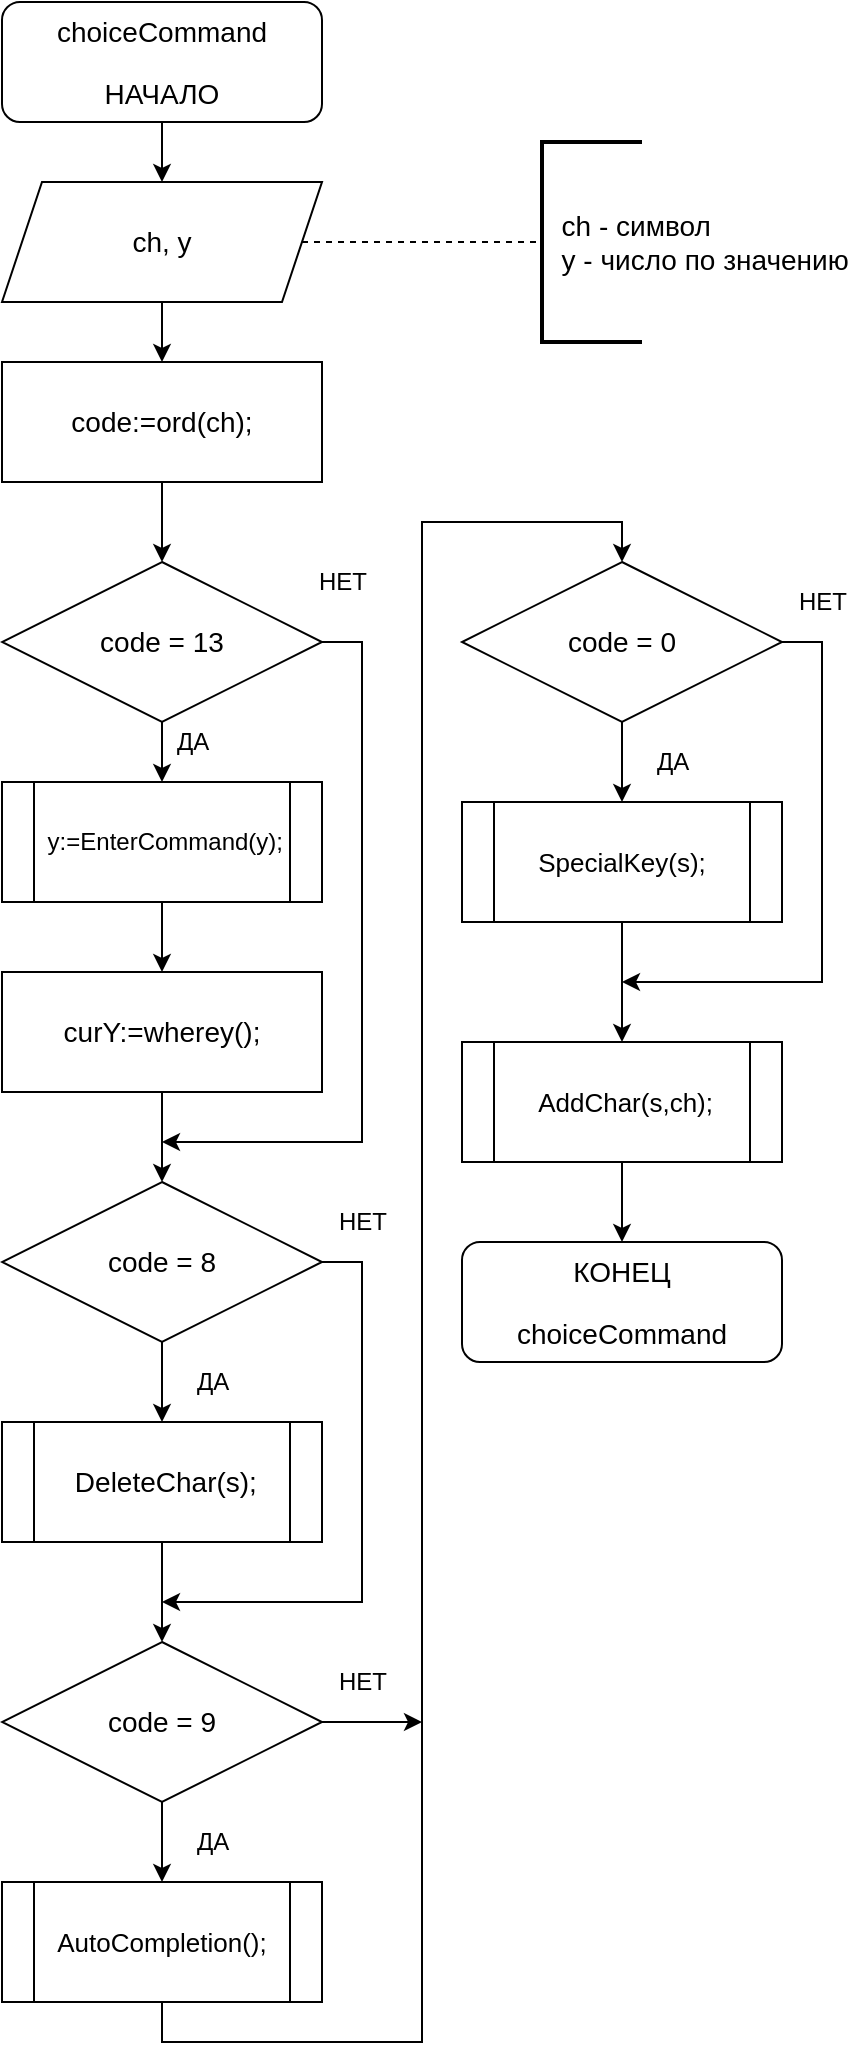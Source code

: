 <mxfile version="14.6.10" type="device"><diagram id="iUPUOs1yjeMDrIJfxr8Y" name="Page-1"><mxGraphModel dx="1422" dy="705" grid="1" gridSize="10" guides="1" tooltips="1" connect="1" arrows="1" fold="1" page="1" pageScale="1" pageWidth="827" pageHeight="1169" math="0" shadow="0"><root><mxCell id="0"/><mxCell id="1" parent="0"/><mxCell id="PyvdeycjXYhZRZ-rxeLy-5" style="edgeStyle=orthogonalEdgeStyle;rounded=0;orthogonalLoop=1;jettySize=auto;html=1;exitX=0.5;exitY=1;exitDx=0;exitDy=0;entryX=0.5;entryY=0;entryDx=0;entryDy=0;" edge="1" parent="1" source="PyvdeycjXYhZRZ-rxeLy-1" target="PyvdeycjXYhZRZ-rxeLy-2"><mxGeometry relative="1" as="geometry"/></mxCell><mxCell id="PyvdeycjXYhZRZ-rxeLy-1" value="&lt;font&gt;&lt;span style=&quot;font-size: 14px&quot;&gt;choiceCommand&lt;/span&gt;&lt;br&gt;&lt;br&gt;&lt;span style=&quot;font-size: 14px&quot;&gt;НАЧАЛО&lt;/span&gt;&lt;/font&gt;" style="rounded=1;whiteSpace=wrap;html=1;" vertex="1" parent="1"><mxGeometry x="40" y="40" width="160" height="60" as="geometry"/></mxCell><mxCell id="PyvdeycjXYhZRZ-rxeLy-7" style="edgeStyle=orthogonalEdgeStyle;rounded=0;orthogonalLoop=1;jettySize=auto;html=1;exitX=0.5;exitY=1;exitDx=0;exitDy=0;entryX=0.5;entryY=0;entryDx=0;entryDy=0;" edge="1" parent="1" source="PyvdeycjXYhZRZ-rxeLy-2" target="PyvdeycjXYhZRZ-rxeLy-8"><mxGeometry relative="1" as="geometry"><mxPoint x="120" y="230" as="targetPoint"/></mxGeometry></mxCell><mxCell id="PyvdeycjXYhZRZ-rxeLy-2" value="&lt;font style=&quot;font-size: 14px&quot;&gt;ch, y&lt;/font&gt;" style="shape=parallelogram;perimeter=parallelogramPerimeter;whiteSpace=wrap;html=1;fixedSize=1;" vertex="1" parent="1"><mxGeometry x="40" y="130" width="160" height="60" as="geometry"/></mxCell><mxCell id="PyvdeycjXYhZRZ-rxeLy-3" value="&lt;span style=&quot;font-size: 14px&quot;&gt;&amp;nbsp; ch - символ&lt;br&gt;&amp;nbsp; y - число по значению&lt;br&gt;&lt;/span&gt;" style="strokeWidth=2;html=1;shape=mxgraph.flowchart.annotation_1;align=left;pointerEvents=1;" vertex="1" parent="1"><mxGeometry x="310" y="110" width="50" height="100" as="geometry"/></mxCell><mxCell id="PyvdeycjXYhZRZ-rxeLy-4" value="" style="endArrow=none;dashed=1;html=1;rounded=0;edgeStyle=orthogonalEdgeStyle;exitX=1;exitY=0.5;exitDx=0;exitDy=0;" edge="1" parent="1"><mxGeometry width="50" height="50" relative="1" as="geometry"><mxPoint x="190" y="160" as="sourcePoint"/><mxPoint x="310" y="160" as="targetPoint"/></mxGeometry></mxCell><mxCell id="PyvdeycjXYhZRZ-rxeLy-11" style="edgeStyle=orthogonalEdgeStyle;rounded=0;orthogonalLoop=1;jettySize=auto;html=1;exitX=0.5;exitY=1;exitDx=0;exitDy=0;entryX=0.5;entryY=0;entryDx=0;entryDy=0;" edge="1" parent="1" source="PyvdeycjXYhZRZ-rxeLy-8" target="PyvdeycjXYhZRZ-rxeLy-10"><mxGeometry relative="1" as="geometry"/></mxCell><mxCell id="PyvdeycjXYhZRZ-rxeLy-8" value="&lt;span style=&quot;font-size: 14px&quot;&gt;code:=ord(ch);&lt;/span&gt;" style="rounded=0;whiteSpace=wrap;html=1;" vertex="1" parent="1"><mxGeometry x="40" y="220" width="160" height="60" as="geometry"/></mxCell><mxCell id="PyvdeycjXYhZRZ-rxeLy-13" style="edgeStyle=orthogonalEdgeStyle;rounded=0;orthogonalLoop=1;jettySize=auto;html=1;exitX=0.5;exitY=1;exitDx=0;exitDy=0;entryX=0.5;entryY=0;entryDx=0;entryDy=0;" edge="1" parent="1" source="PyvdeycjXYhZRZ-rxeLy-10" target="PyvdeycjXYhZRZ-rxeLy-12"><mxGeometry relative="1" as="geometry"/></mxCell><mxCell id="PyvdeycjXYhZRZ-rxeLy-17" style="edgeStyle=orthogonalEdgeStyle;rounded=0;orthogonalLoop=1;jettySize=auto;html=1;exitX=1;exitY=0.5;exitDx=0;exitDy=0;" edge="1" parent="1" source="PyvdeycjXYhZRZ-rxeLy-10"><mxGeometry relative="1" as="geometry"><mxPoint x="120" y="610" as="targetPoint"/><Array as="points"><mxPoint x="220" y="360"/><mxPoint x="220" y="610"/></Array></mxGeometry></mxCell><mxCell id="PyvdeycjXYhZRZ-rxeLy-10" value="&lt;span style=&quot;font-size: 14px&quot;&gt;code = 13&lt;/span&gt;" style="rhombus;whiteSpace=wrap;html=1;" vertex="1" parent="1"><mxGeometry x="40" y="320" width="160" height="80" as="geometry"/></mxCell><mxCell id="PyvdeycjXYhZRZ-rxeLy-41" style="edgeStyle=orthogonalEdgeStyle;rounded=0;orthogonalLoop=1;jettySize=auto;html=1;exitX=0.5;exitY=1;exitDx=0;exitDy=0;entryX=0.5;entryY=0;entryDx=0;entryDy=0;" edge="1" parent="1" source="PyvdeycjXYhZRZ-rxeLy-12" target="PyvdeycjXYhZRZ-rxeLy-40"><mxGeometry relative="1" as="geometry"/></mxCell><mxCell id="PyvdeycjXYhZRZ-rxeLy-12" value="&lt;font style=&quot;font-size: 12px&quot;&gt;&amp;nbsp;y:=EnterCommand(y);&lt;/font&gt;" style="shape=process;whiteSpace=wrap;html=1;backgroundOutline=1;" vertex="1" parent="1"><mxGeometry x="40" y="430" width="160" height="60" as="geometry"/></mxCell><mxCell id="PyvdeycjXYhZRZ-rxeLy-14" value="ДА" style="text;html=1;align=center;verticalAlign=middle;resizable=0;points=[];autosize=1;strokeColor=none;" vertex="1" parent="1"><mxGeometry x="120" y="400" width="30" height="20" as="geometry"/></mxCell><mxCell id="PyvdeycjXYhZRZ-rxeLy-20" style="edgeStyle=orthogonalEdgeStyle;rounded=0;orthogonalLoop=1;jettySize=auto;html=1;exitX=0.5;exitY=1;exitDx=0;exitDy=0;entryX=0.5;entryY=0;entryDx=0;entryDy=0;" edge="1" parent="1" source="PyvdeycjXYhZRZ-rxeLy-15" target="PyvdeycjXYhZRZ-rxeLy-19"><mxGeometry relative="1" as="geometry"/></mxCell><mxCell id="PyvdeycjXYhZRZ-rxeLy-29" style="edgeStyle=orthogonalEdgeStyle;rounded=0;orthogonalLoop=1;jettySize=auto;html=1;exitX=1;exitY=0.5;exitDx=0;exitDy=0;" edge="1" parent="1" source="PyvdeycjXYhZRZ-rxeLy-15"><mxGeometry relative="1" as="geometry"><mxPoint x="120" y="840" as="targetPoint"/><Array as="points"><mxPoint x="220" y="670"/><mxPoint x="220" y="840"/></Array></mxGeometry></mxCell><mxCell id="PyvdeycjXYhZRZ-rxeLy-15" value="&lt;span style=&quot;font-size: 14px&quot;&gt;code = 8&lt;/span&gt;" style="rhombus;whiteSpace=wrap;html=1;" vertex="1" parent="1"><mxGeometry x="40" y="630" width="160" height="80" as="geometry"/></mxCell><mxCell id="PyvdeycjXYhZRZ-rxeLy-18" value="НЕТ" style="text;html=1;align=center;verticalAlign=middle;resizable=0;points=[];autosize=1;strokeColor=none;" vertex="1" parent="1"><mxGeometry x="190" y="320" width="40" height="20" as="geometry"/></mxCell><mxCell id="PyvdeycjXYhZRZ-rxeLy-28" style="edgeStyle=orthogonalEdgeStyle;rounded=0;orthogonalLoop=1;jettySize=auto;html=1;exitX=0.5;exitY=1;exitDx=0;exitDy=0;entryX=0.5;entryY=0;entryDx=0;entryDy=0;" edge="1" parent="1" source="PyvdeycjXYhZRZ-rxeLy-19" target="PyvdeycjXYhZRZ-rxeLy-24"><mxGeometry relative="1" as="geometry"/></mxCell><mxCell id="PyvdeycjXYhZRZ-rxeLy-19" value="&lt;span style=&quot;font-size: 14px&quot;&gt;&amp;nbsp;DeleteChar(s);&lt;/span&gt;" style="shape=process;whiteSpace=wrap;html=1;backgroundOutline=1;" vertex="1" parent="1"><mxGeometry x="40" y="750" width="160" height="60" as="geometry"/></mxCell><mxCell id="PyvdeycjXYhZRZ-rxeLy-21" value="ДА" style="text;html=1;align=center;verticalAlign=middle;resizable=0;points=[];autosize=1;strokeColor=none;" vertex="1" parent="1"><mxGeometry x="130" y="720" width="30" height="20" as="geometry"/></mxCell><mxCell id="PyvdeycjXYhZRZ-rxeLy-22" value="НЕТ" style="text;html=1;align=center;verticalAlign=middle;resizable=0;points=[];autosize=1;strokeColor=none;" vertex="1" parent="1"><mxGeometry x="200" y="640" width="40" height="20" as="geometry"/></mxCell><mxCell id="PyvdeycjXYhZRZ-rxeLy-23" style="edgeStyle=orthogonalEdgeStyle;rounded=0;orthogonalLoop=1;jettySize=auto;html=1;exitX=0.5;exitY=1;exitDx=0;exitDy=0;entryX=0.5;entryY=0;entryDx=0;entryDy=0;" edge="1" parent="1" source="PyvdeycjXYhZRZ-rxeLy-24" target="PyvdeycjXYhZRZ-rxeLy-25"><mxGeometry relative="1" as="geometry"/></mxCell><mxCell id="PyvdeycjXYhZRZ-rxeLy-35" style="edgeStyle=orthogonalEdgeStyle;rounded=0;orthogonalLoop=1;jettySize=auto;html=1;exitX=1;exitY=0.5;exitDx=0;exitDy=0;" edge="1" parent="1" source="PyvdeycjXYhZRZ-rxeLy-24"><mxGeometry relative="1" as="geometry"><mxPoint x="250" y="900" as="targetPoint"/></mxGeometry></mxCell><mxCell id="PyvdeycjXYhZRZ-rxeLy-24" value="&lt;span style=&quot;font-size: 14px&quot;&gt;code = 9&lt;/span&gt;" style="rhombus;whiteSpace=wrap;html=1;" vertex="1" parent="1"><mxGeometry x="40" y="860" width="160" height="80" as="geometry"/></mxCell><mxCell id="PyvdeycjXYhZRZ-rxeLy-34" style="edgeStyle=orthogonalEdgeStyle;rounded=0;orthogonalLoop=1;jettySize=auto;html=1;exitX=0.5;exitY=1;exitDx=0;exitDy=0;entryX=0.5;entryY=0;entryDx=0;entryDy=0;" edge="1" parent="1" source="PyvdeycjXYhZRZ-rxeLy-25" target="PyvdeycjXYhZRZ-rxeLy-31"><mxGeometry relative="1" as="geometry"><Array as="points"><mxPoint x="120" y="1060"/><mxPoint x="250" y="1060"/><mxPoint x="250" y="300"/><mxPoint x="350" y="300"/></Array></mxGeometry></mxCell><mxCell id="PyvdeycjXYhZRZ-rxeLy-25" value="&lt;font style=&quot;font-size: 13px&quot;&gt;AutoCompletion();&lt;/font&gt;" style="shape=process;whiteSpace=wrap;html=1;backgroundOutline=1;" vertex="1" parent="1"><mxGeometry x="40" y="980" width="160" height="60" as="geometry"/></mxCell><mxCell id="PyvdeycjXYhZRZ-rxeLy-26" value="ДА" style="text;html=1;align=center;verticalAlign=middle;resizable=0;points=[];autosize=1;strokeColor=none;" vertex="1" parent="1"><mxGeometry x="130" y="950" width="30" height="20" as="geometry"/></mxCell><mxCell id="PyvdeycjXYhZRZ-rxeLy-27" value="НЕТ" style="text;html=1;align=center;verticalAlign=middle;resizable=0;points=[];autosize=1;strokeColor=none;" vertex="1" parent="1"><mxGeometry x="200" y="870" width="40" height="20" as="geometry"/></mxCell><mxCell id="PyvdeycjXYhZRZ-rxeLy-30" style="edgeStyle=orthogonalEdgeStyle;rounded=0;orthogonalLoop=1;jettySize=auto;html=1;exitX=0.5;exitY=1;exitDx=0;exitDy=0;entryX=0.5;entryY=0;entryDx=0;entryDy=0;" edge="1" parent="1" source="PyvdeycjXYhZRZ-rxeLy-31" target="PyvdeycjXYhZRZ-rxeLy-32"><mxGeometry relative="1" as="geometry"/></mxCell><mxCell id="PyvdeycjXYhZRZ-rxeLy-38" style="edgeStyle=orthogonalEdgeStyle;rounded=0;orthogonalLoop=1;jettySize=auto;html=1;exitX=1;exitY=0.5;exitDx=0;exitDy=0;" edge="1" parent="1" source="PyvdeycjXYhZRZ-rxeLy-31"><mxGeometry relative="1" as="geometry"><mxPoint x="350" y="530" as="targetPoint"/><Array as="points"><mxPoint x="450" y="360"/><mxPoint x="450" y="530"/></Array></mxGeometry></mxCell><mxCell id="PyvdeycjXYhZRZ-rxeLy-31" value="&lt;span style=&quot;font-size: 14px&quot;&gt;code = 0&lt;/span&gt;" style="rhombus;whiteSpace=wrap;html=1;" vertex="1" parent="1"><mxGeometry x="270" y="320" width="160" height="80" as="geometry"/></mxCell><mxCell id="PyvdeycjXYhZRZ-rxeLy-44" style="edgeStyle=orthogonalEdgeStyle;rounded=0;orthogonalLoop=1;jettySize=auto;html=1;exitX=0.5;exitY=1;exitDx=0;exitDy=0;entryX=0.5;entryY=0;entryDx=0;entryDy=0;" edge="1" parent="1" source="PyvdeycjXYhZRZ-rxeLy-32" target="PyvdeycjXYhZRZ-rxeLy-43"><mxGeometry relative="1" as="geometry"/></mxCell><mxCell id="PyvdeycjXYhZRZ-rxeLy-32" value="&lt;font style=&quot;font-size: 13px&quot;&gt;SpecialKey(s);&lt;/font&gt;" style="shape=process;whiteSpace=wrap;html=1;backgroundOutline=1;" vertex="1" parent="1"><mxGeometry x="270" y="440" width="160" height="60" as="geometry"/></mxCell><mxCell id="PyvdeycjXYhZRZ-rxeLy-33" value="ДА" style="text;html=1;align=center;verticalAlign=middle;resizable=0;points=[];autosize=1;strokeColor=none;" vertex="1" parent="1"><mxGeometry x="360" y="410" width="30" height="20" as="geometry"/></mxCell><mxCell id="PyvdeycjXYhZRZ-rxeLy-36" value="&lt;font&gt;&lt;span style=&quot;font-size: 14px&quot;&gt;КОНЕЦ&lt;/span&gt;&lt;br&gt;&lt;br&gt;&lt;span style=&quot;font-size: 14px&quot;&gt;choiceCommand&lt;/span&gt;&lt;br&gt;&lt;/font&gt;" style="rounded=1;whiteSpace=wrap;html=1;" vertex="1" parent="1"><mxGeometry x="270" y="660" width="160" height="60" as="geometry"/></mxCell><mxCell id="PyvdeycjXYhZRZ-rxeLy-39" value="НЕТ" style="text;html=1;align=center;verticalAlign=middle;resizable=0;points=[];autosize=1;strokeColor=none;" vertex="1" parent="1"><mxGeometry x="430" y="330" width="40" height="20" as="geometry"/></mxCell><mxCell id="PyvdeycjXYhZRZ-rxeLy-42" style="edgeStyle=orthogonalEdgeStyle;rounded=0;orthogonalLoop=1;jettySize=auto;html=1;exitX=0.5;exitY=1;exitDx=0;exitDy=0;entryX=0.5;entryY=0;entryDx=0;entryDy=0;" edge="1" parent="1" source="PyvdeycjXYhZRZ-rxeLy-40" target="PyvdeycjXYhZRZ-rxeLy-15"><mxGeometry relative="1" as="geometry"/></mxCell><mxCell id="PyvdeycjXYhZRZ-rxeLy-40" value="&lt;span style=&quot;font-size: 14px&quot;&gt;curY:=wherey();&lt;/span&gt;" style="rounded=0;whiteSpace=wrap;html=1;" vertex="1" parent="1"><mxGeometry x="40" y="525" width="160" height="60" as="geometry"/></mxCell><mxCell id="PyvdeycjXYhZRZ-rxeLy-45" style="edgeStyle=orthogonalEdgeStyle;rounded=0;orthogonalLoop=1;jettySize=auto;html=1;exitX=0.5;exitY=1;exitDx=0;exitDy=0;entryX=0.5;entryY=0;entryDx=0;entryDy=0;" edge="1" parent="1" source="PyvdeycjXYhZRZ-rxeLy-43" target="PyvdeycjXYhZRZ-rxeLy-36"><mxGeometry relative="1" as="geometry"/></mxCell><mxCell id="PyvdeycjXYhZRZ-rxeLy-43" value="&lt;font style=&quot;font-size: 13px&quot;&gt;&amp;nbsp;AddChar(s,ch);&lt;/font&gt;" style="shape=process;whiteSpace=wrap;html=1;backgroundOutline=1;" vertex="1" parent="1"><mxGeometry x="270" y="560" width="160" height="60" as="geometry"/></mxCell></root></mxGraphModel></diagram></mxfile>